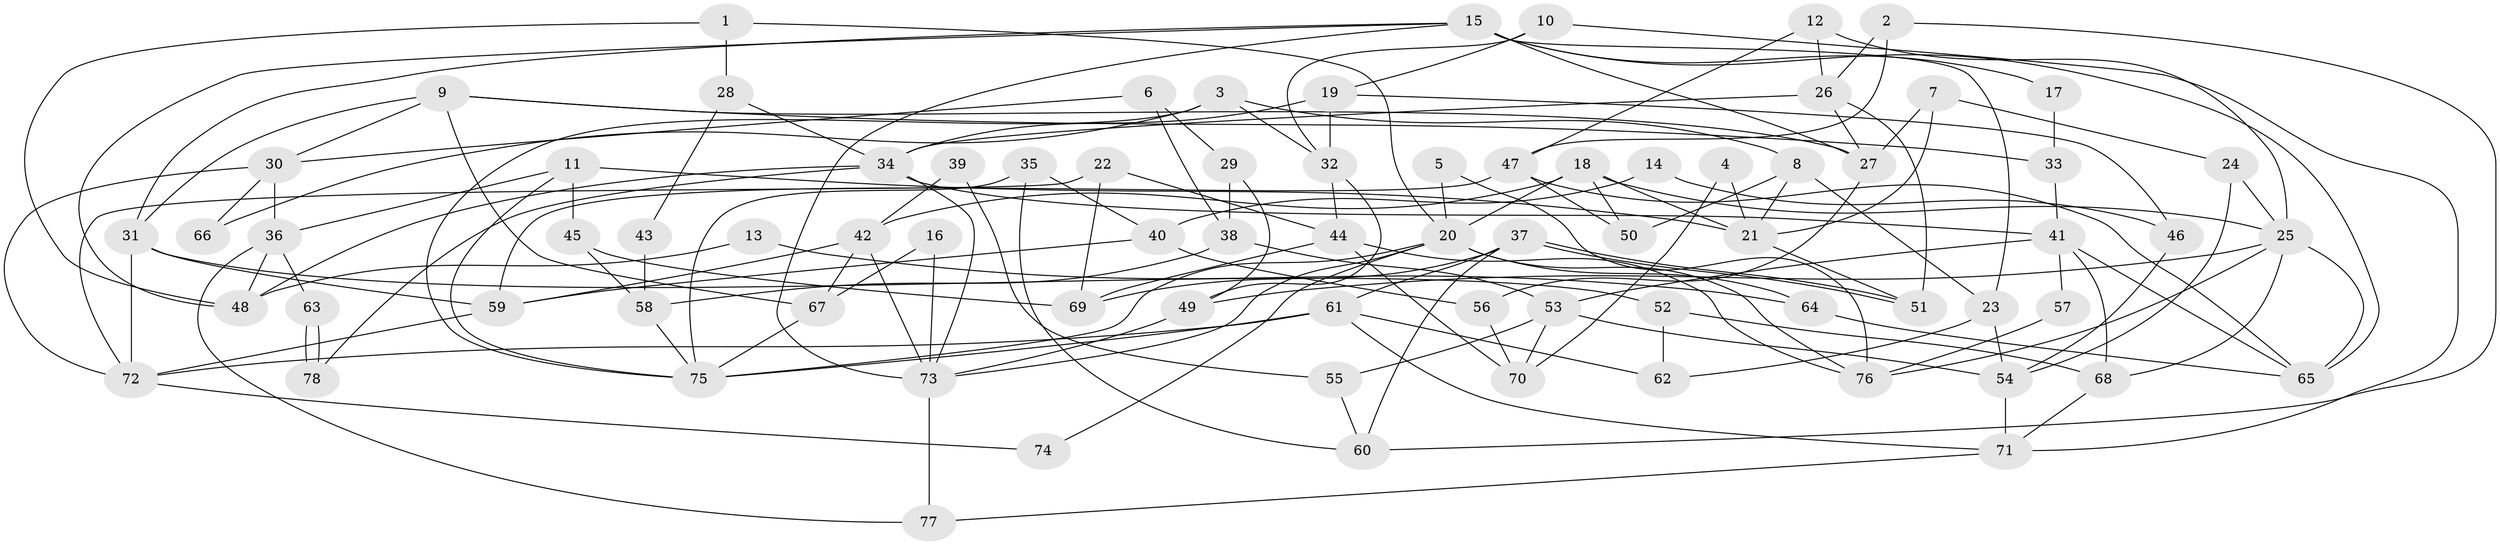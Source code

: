 // coarse degree distribution, {3: 0.16666666666666666, 5: 0.2708333333333333, 4: 0.14583333333333334, 6: 0.08333333333333333, 7: 0.125, 2: 0.08333333333333333, 8: 0.10416666666666667, 9: 0.020833333333333332}
// Generated by graph-tools (version 1.1) at 2025/52/02/27/25 19:52:01]
// undirected, 78 vertices, 156 edges
graph export_dot {
graph [start="1"]
  node [color=gray90,style=filled];
  1;
  2;
  3;
  4;
  5;
  6;
  7;
  8;
  9;
  10;
  11;
  12;
  13;
  14;
  15;
  16;
  17;
  18;
  19;
  20;
  21;
  22;
  23;
  24;
  25;
  26;
  27;
  28;
  29;
  30;
  31;
  32;
  33;
  34;
  35;
  36;
  37;
  38;
  39;
  40;
  41;
  42;
  43;
  44;
  45;
  46;
  47;
  48;
  49;
  50;
  51;
  52;
  53;
  54;
  55;
  56;
  57;
  58;
  59;
  60;
  61;
  62;
  63;
  64;
  65;
  66;
  67;
  68;
  69;
  70;
  71;
  72;
  73;
  74;
  75;
  76;
  77;
  78;
  1 -- 20;
  1 -- 48;
  1 -- 28;
  2 -- 47;
  2 -- 26;
  2 -- 60;
  3 -- 75;
  3 -- 8;
  3 -- 32;
  3 -- 66;
  4 -- 70;
  4 -- 21;
  5 -- 20;
  5 -- 76;
  6 -- 38;
  6 -- 30;
  6 -- 29;
  7 -- 24;
  7 -- 27;
  7 -- 21;
  8 -- 21;
  8 -- 23;
  8 -- 50;
  9 -- 27;
  9 -- 31;
  9 -- 30;
  9 -- 33;
  9 -- 67;
  10 -- 19;
  10 -- 32;
  10 -- 71;
  11 -- 36;
  11 -- 45;
  11 -- 21;
  11 -- 75;
  12 -- 25;
  12 -- 47;
  12 -- 26;
  13 -- 48;
  13 -- 64;
  14 -- 40;
  14 -- 46;
  15 -- 73;
  15 -- 65;
  15 -- 17;
  15 -- 23;
  15 -- 27;
  15 -- 31;
  15 -- 48;
  16 -- 73;
  16 -- 67;
  17 -- 33;
  18 -- 21;
  18 -- 20;
  18 -- 25;
  18 -- 42;
  18 -- 50;
  19 -- 34;
  19 -- 32;
  19 -- 46;
  20 -- 75;
  20 -- 73;
  20 -- 64;
  20 -- 74;
  20 -- 76;
  21 -- 51;
  22 -- 72;
  22 -- 69;
  22 -- 44;
  23 -- 54;
  23 -- 62;
  24 -- 25;
  24 -- 54;
  25 -- 76;
  25 -- 49;
  25 -- 65;
  25 -- 68;
  26 -- 51;
  26 -- 27;
  26 -- 34;
  27 -- 56;
  28 -- 34;
  28 -- 43;
  29 -- 49;
  29 -- 38;
  30 -- 72;
  30 -- 36;
  30 -- 66;
  31 -- 59;
  31 -- 52;
  31 -- 72;
  32 -- 49;
  32 -- 44;
  33 -- 41;
  34 -- 73;
  34 -- 41;
  34 -- 48;
  34 -- 78;
  35 -- 60;
  35 -- 75;
  35 -- 40;
  36 -- 48;
  36 -- 63;
  36 -- 77;
  37 -- 61;
  37 -- 51;
  37 -- 51;
  37 -- 60;
  37 -- 69;
  38 -- 53;
  38 -- 58;
  39 -- 42;
  39 -- 55;
  40 -- 59;
  40 -- 56;
  41 -- 68;
  41 -- 53;
  41 -- 57;
  41 -- 65;
  42 -- 59;
  42 -- 67;
  42 -- 73;
  43 -- 58;
  44 -- 69;
  44 -- 70;
  44 -- 76;
  45 -- 69;
  45 -- 58;
  46 -- 54;
  47 -- 50;
  47 -- 65;
  47 -- 59;
  49 -- 73;
  52 -- 68;
  52 -- 62;
  53 -- 70;
  53 -- 54;
  53 -- 55;
  54 -- 71;
  55 -- 60;
  56 -- 70;
  57 -- 76;
  58 -- 75;
  59 -- 72;
  61 -- 75;
  61 -- 62;
  61 -- 71;
  61 -- 72;
  63 -- 78;
  63 -- 78;
  64 -- 65;
  67 -- 75;
  68 -- 71;
  71 -- 77;
  72 -- 74;
  73 -- 77;
}
